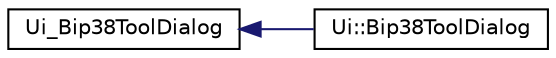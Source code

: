 digraph "Graphical Class Hierarchy"
{
 // LATEX_PDF_SIZE
  edge [fontname="Helvetica",fontsize="10",labelfontname="Helvetica",labelfontsize="10"];
  node [fontname="Helvetica",fontsize="10",shape=record];
  rankdir="LR";
  Node0 [label="Ui_Bip38ToolDialog",height=0.2,width=0.4,color="black", fillcolor="white", style="filled",URL="$class_ui___bip38_tool_dialog.html",tooltip=" "];
  Node0 -> Node1 [dir="back",color="midnightblue",fontsize="10",style="solid",fontname="Helvetica"];
  Node1 [label="Ui::Bip38ToolDialog",height=0.2,width=0.4,color="black", fillcolor="white", style="filled",URL="$class_ui_1_1_bip38_tool_dialog.html",tooltip=" "];
}
